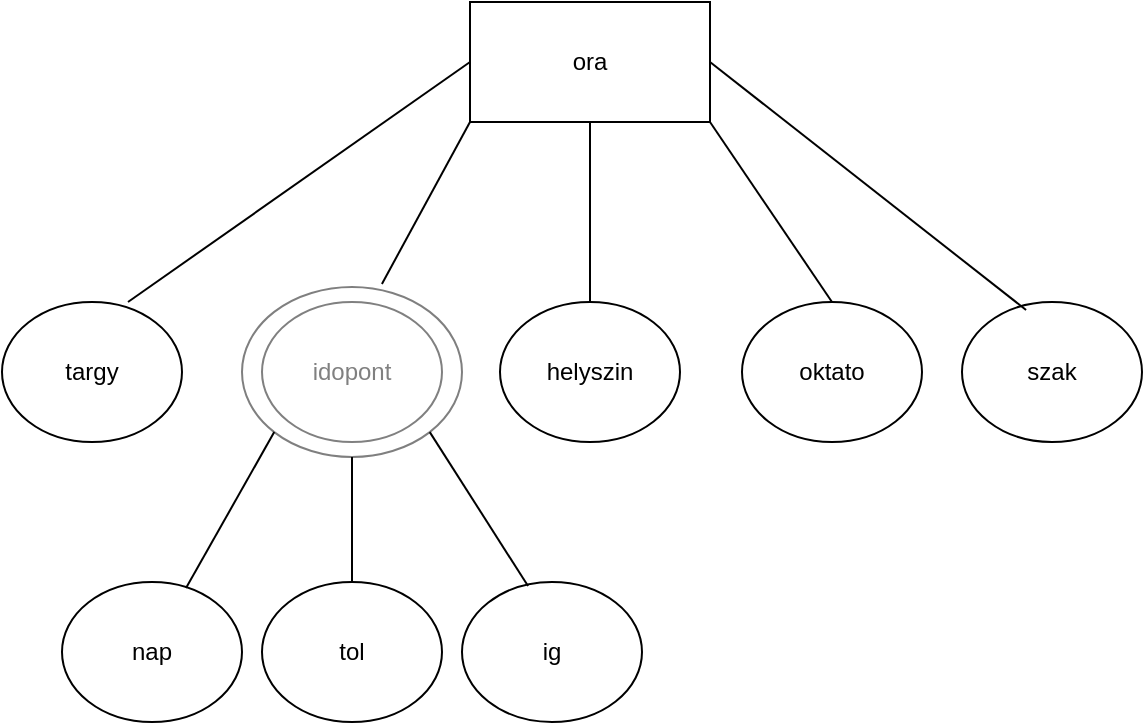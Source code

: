 <mxfile version="22.0.2" type="device">
  <diagram name="1 oldal" id="uH3k-t5EVTXZE5Odc-VX">
    <mxGraphModel dx="608" dy="868" grid="1" gridSize="10" guides="1" tooltips="1" connect="1" arrows="1" fold="1" page="1" pageScale="1" pageWidth="827" pageHeight="1169" math="0" shadow="0">
      <root>
        <mxCell id="0" />
        <mxCell id="1" parent="0" />
        <mxCell id="cWdvXLtmFfpgo59rZc7l-1" value="ora" style="rounded=0;whiteSpace=wrap;html=1;" vertex="1" parent="1">
          <mxGeometry x="294" y="140" width="120" height="60" as="geometry" />
        </mxCell>
        <mxCell id="cWdvXLtmFfpgo59rZc7l-3" value="idopont" style="ellipse;whiteSpace=wrap;html=1;" vertex="1" parent="1">
          <mxGeometry x="190" y="290" width="90" height="70" as="geometry" />
        </mxCell>
        <mxCell id="cWdvXLtmFfpgo59rZc7l-4" value="targy" style="ellipse;whiteSpace=wrap;html=1;" vertex="1" parent="1">
          <mxGeometry x="60" y="290" width="90" height="70" as="geometry" />
        </mxCell>
        <mxCell id="cWdvXLtmFfpgo59rZc7l-5" value="helyszin" style="ellipse;whiteSpace=wrap;html=1;" vertex="1" parent="1">
          <mxGeometry x="309" y="290" width="90" height="70" as="geometry" />
        </mxCell>
        <mxCell id="cWdvXLtmFfpgo59rZc7l-6" value="oktato" style="ellipse;whiteSpace=wrap;html=1;" vertex="1" parent="1">
          <mxGeometry x="430" y="290" width="90" height="70" as="geometry" />
        </mxCell>
        <mxCell id="cWdvXLtmFfpgo59rZc7l-7" value="nap" style="ellipse;whiteSpace=wrap;html=1;" vertex="1" parent="1">
          <mxGeometry x="90" y="430" width="90" height="70" as="geometry" />
        </mxCell>
        <mxCell id="cWdvXLtmFfpgo59rZc7l-8" value="tol" style="ellipse;whiteSpace=wrap;html=1;" vertex="1" parent="1">
          <mxGeometry x="190" y="430" width="90" height="70" as="geometry" />
        </mxCell>
        <mxCell id="cWdvXLtmFfpgo59rZc7l-9" value="ig" style="ellipse;whiteSpace=wrap;html=1;" vertex="1" parent="1">
          <mxGeometry x="290" y="430" width="90" height="70" as="geometry" />
        </mxCell>
        <mxCell id="cWdvXLtmFfpgo59rZc7l-10" value="" style="ellipse;whiteSpace=wrap;html=1;opacity=50;" vertex="1" parent="1">
          <mxGeometry x="180" y="282.5" width="110" height="85" as="geometry" />
        </mxCell>
        <mxCell id="cWdvXLtmFfpgo59rZc7l-11" value="szak" style="ellipse;whiteSpace=wrap;html=1;" vertex="1" parent="1">
          <mxGeometry x="540" y="290" width="90" height="70" as="geometry" />
        </mxCell>
        <mxCell id="cWdvXLtmFfpgo59rZc7l-12" value="" style="endArrow=none;html=1;rounded=0;entryX=0.5;entryY=1;entryDx=0;entryDy=0;exitX=0.5;exitY=0;exitDx=0;exitDy=0;" edge="1" parent="1" source="cWdvXLtmFfpgo59rZc7l-8" target="cWdvXLtmFfpgo59rZc7l-10">
          <mxGeometry width="50" height="50" relative="1" as="geometry">
            <mxPoint x="350" y="510" as="sourcePoint" />
            <mxPoint x="400" y="460" as="targetPoint" />
          </mxGeometry>
        </mxCell>
        <mxCell id="cWdvXLtmFfpgo59rZc7l-13" value="" style="endArrow=none;html=1;rounded=0;entryX=1;entryY=1;entryDx=0;entryDy=0;exitX=0.367;exitY=0.029;exitDx=0;exitDy=0;exitPerimeter=0;" edge="1" parent="1" source="cWdvXLtmFfpgo59rZc7l-9" target="cWdvXLtmFfpgo59rZc7l-10">
          <mxGeometry width="50" height="50" relative="1" as="geometry">
            <mxPoint x="350" y="510" as="sourcePoint" />
            <mxPoint x="400" y="460" as="targetPoint" />
          </mxGeometry>
        </mxCell>
        <mxCell id="cWdvXLtmFfpgo59rZc7l-14" value="" style="endArrow=none;html=1;rounded=0;entryX=0;entryY=1;entryDx=0;entryDy=0;exitX=0.689;exitY=0.043;exitDx=0;exitDy=0;exitPerimeter=0;" edge="1" parent="1" source="cWdvXLtmFfpgo59rZc7l-7" target="cWdvXLtmFfpgo59rZc7l-10">
          <mxGeometry width="50" height="50" relative="1" as="geometry">
            <mxPoint x="350" y="510" as="sourcePoint" />
            <mxPoint x="400" y="460" as="targetPoint" />
          </mxGeometry>
        </mxCell>
        <mxCell id="cWdvXLtmFfpgo59rZc7l-15" value="" style="endArrow=none;html=1;rounded=0;entryX=0;entryY=0.5;entryDx=0;entryDy=0;exitX=0.7;exitY=0;exitDx=0;exitDy=0;exitPerimeter=0;" edge="1" parent="1" source="cWdvXLtmFfpgo59rZc7l-4" target="cWdvXLtmFfpgo59rZc7l-1">
          <mxGeometry width="50" height="50" relative="1" as="geometry">
            <mxPoint x="350" y="510" as="sourcePoint" />
            <mxPoint x="400" y="460" as="targetPoint" />
          </mxGeometry>
        </mxCell>
        <mxCell id="cWdvXLtmFfpgo59rZc7l-16" value="" style="endArrow=none;html=1;rounded=0;entryX=0;entryY=1;entryDx=0;entryDy=0;exitX=0.636;exitY=-0.018;exitDx=0;exitDy=0;exitPerimeter=0;" edge="1" parent="1" source="cWdvXLtmFfpgo59rZc7l-10" target="cWdvXLtmFfpgo59rZc7l-1">
          <mxGeometry width="50" height="50" relative="1" as="geometry">
            <mxPoint x="310" y="510" as="sourcePoint" />
            <mxPoint x="360" y="460" as="targetPoint" />
          </mxGeometry>
        </mxCell>
        <mxCell id="cWdvXLtmFfpgo59rZc7l-17" value="" style="endArrow=none;html=1;rounded=0;entryX=0.5;entryY=1;entryDx=0;entryDy=0;exitX=0.5;exitY=0;exitDx=0;exitDy=0;" edge="1" parent="1" source="cWdvXLtmFfpgo59rZc7l-5" target="cWdvXLtmFfpgo59rZc7l-1">
          <mxGeometry width="50" height="50" relative="1" as="geometry">
            <mxPoint x="310" y="510" as="sourcePoint" />
            <mxPoint x="360" y="460" as="targetPoint" />
          </mxGeometry>
        </mxCell>
        <mxCell id="cWdvXLtmFfpgo59rZc7l-18" value="" style="endArrow=none;html=1;rounded=0;entryX=1;entryY=1;entryDx=0;entryDy=0;exitX=0.5;exitY=0;exitDx=0;exitDy=0;" edge="1" parent="1" source="cWdvXLtmFfpgo59rZc7l-6" target="cWdvXLtmFfpgo59rZc7l-1">
          <mxGeometry width="50" height="50" relative="1" as="geometry">
            <mxPoint x="310" y="510" as="sourcePoint" />
            <mxPoint x="360" y="460" as="targetPoint" />
          </mxGeometry>
        </mxCell>
        <mxCell id="cWdvXLtmFfpgo59rZc7l-19" value="" style="endArrow=none;html=1;rounded=0;entryX=1;entryY=0.5;entryDx=0;entryDy=0;exitX=0.356;exitY=0.057;exitDx=0;exitDy=0;exitPerimeter=0;" edge="1" parent="1" source="cWdvXLtmFfpgo59rZc7l-11" target="cWdvXLtmFfpgo59rZc7l-1">
          <mxGeometry width="50" height="50" relative="1" as="geometry">
            <mxPoint x="310" y="510" as="sourcePoint" />
            <mxPoint x="360" y="460" as="targetPoint" />
          </mxGeometry>
        </mxCell>
      </root>
    </mxGraphModel>
  </diagram>
</mxfile>
